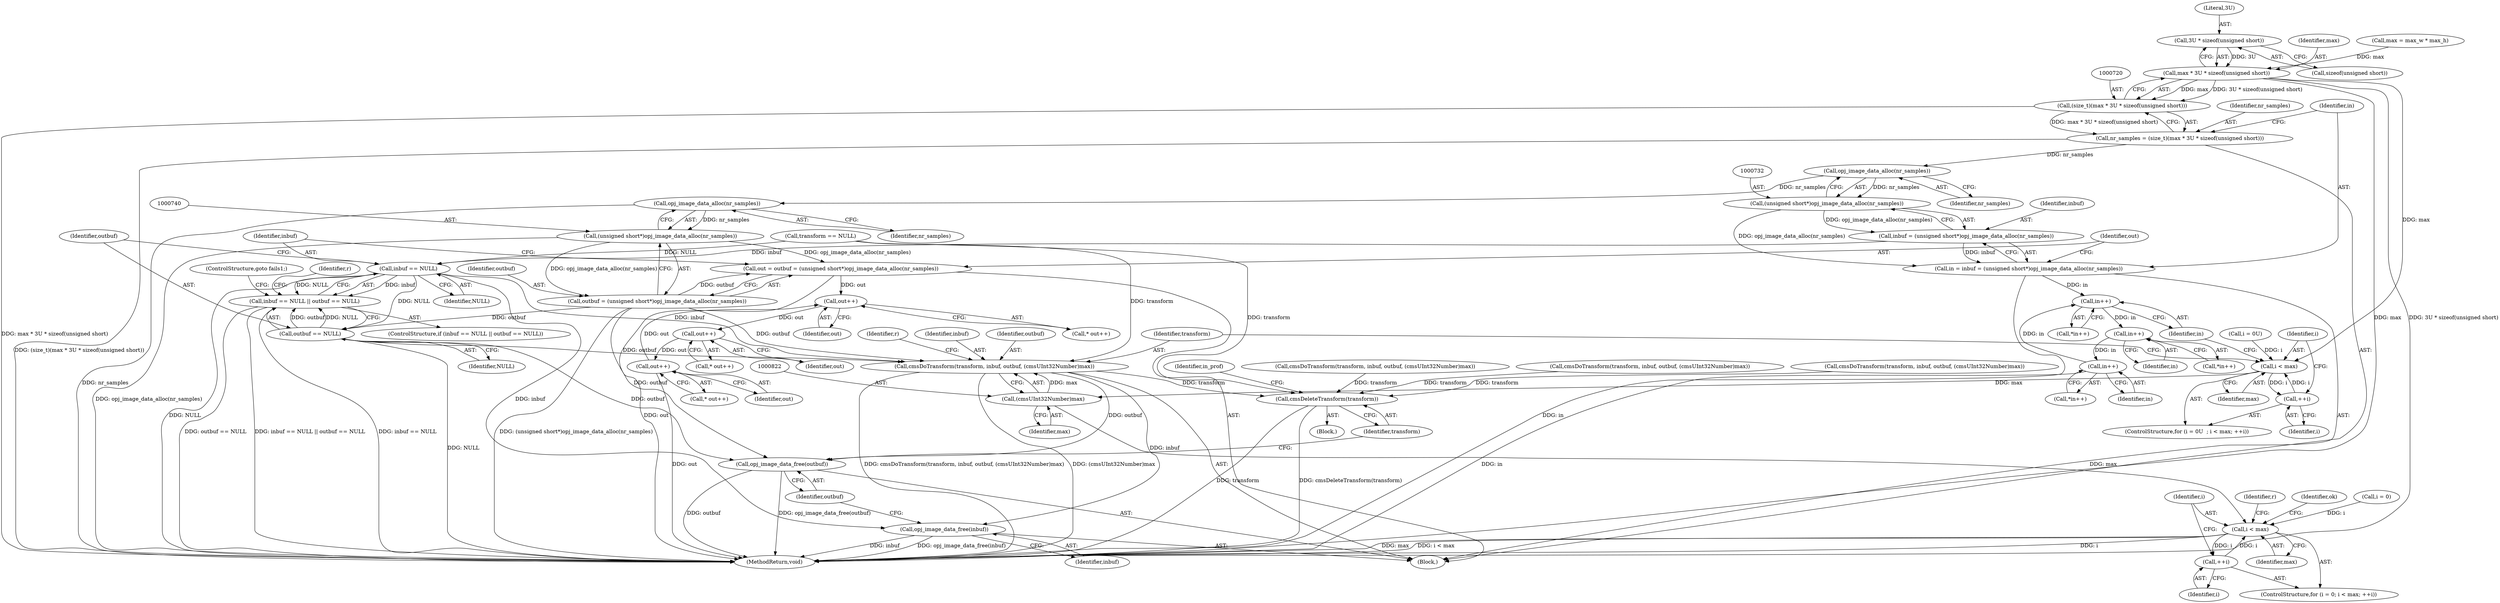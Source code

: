 digraph "0_openjpeg_2e5ab1d9987831c981ff05862e8ccf1381ed58ea@API" {
"1000723" [label="(Call,3U * sizeof(unsigned short))"];
"1000721" [label="(Call,max * 3U * sizeof(unsigned short))"];
"1000719" [label="(Call,(size_t)(max * 3U * sizeof(unsigned short)))"];
"1000717" [label="(Call,nr_samples = (size_t)(max * 3U * sizeof(unsigned short)))"];
"1000733" [label="(Call,opj_image_data_alloc(nr_samples))"];
"1000731" [label="(Call,(unsigned short*)opj_image_data_alloc(nr_samples))"];
"1000727" [label="(Call,in = inbuf = (unsigned short*)opj_image_data_alloc(nr_samples))"];
"1000792" [label="(Call,in++)"];
"1000801" [label="(Call,in++)"];
"1000810" [label="(Call,in++)"];
"1000729" [label="(Call,inbuf = (unsigned short*)opj_image_data_alloc(nr_samples))"];
"1000745" [label="(Call,inbuf == NULL)"];
"1000744" [label="(Call,inbuf == NULL || outbuf == NULL)"];
"1000748" [label="(Call,outbuf == NULL)"];
"1000817" [label="(Call,cmsDoTransform(transform, inbuf, outbuf, (cmsUInt32Number)max))"];
"1000892" [label="(Call,opj_image_data_free(inbuf))"];
"1000894" [label="(Call,opj_image_data_free(outbuf))"];
"1001473" [label="(Call,cmsDeleteTransform(transform))"];
"1000741" [label="(Call,opj_image_data_alloc(nr_samples))"];
"1000739" [label="(Call,(unsigned short*)opj_image_data_alloc(nr_samples))"];
"1000735" [label="(Call,out = outbuf = (unsigned short*)opj_image_data_alloc(nr_samples))"];
"1000868" [label="(Call,out++)"];
"1000877" [label="(Call,out++)"];
"1000886" [label="(Call,out++)"];
"1000737" [label="(Call,outbuf = (unsigned short*)opj_image_data_alloc(nr_samples))"];
"1000784" [label="(Call,i < max)"];
"1000787" [label="(Call,++i)"];
"1000821" [label="(Call,(cmsUInt32Number)max)"];
"1000855" [label="(Call,i < max)"];
"1000858" [label="(Call,++i)"];
"1000736" [label="(Identifier,out)"];
"1000869" [label="(Identifier,out)"];
"1000707" [label="(Block,)"];
"1000886" [label="(Call,out++)"];
"1000858" [label="(Call,++i)"];
"1000800" [label="(Call,*in++)"];
"1000787" [label="(Call,++i)"];
"1000728" [label="(Identifier,in)"];
"1000752" [label="(ControlStructure,goto fails1;)"];
"1000864" [label="(Identifier,r)"];
"1000784" [label="(Call,i < max)"];
"1000785" [label="(Identifier,i)"];
"1000727" [label="(Call,in = inbuf = (unsigned short*)opj_image_data_alloc(nr_samples))"];
"1000730" [label="(Identifier,inbuf)"];
"1000876" [label="(Call,* out++)"];
"1001476" [label="(Identifier,in_prof)"];
"1000793" [label="(Identifier,in)"];
"1000857" [label="(Identifier,max)"];
"1000724" [label="(Literal,3U)"];
"1001487" [label="(MethodReturn,void)"];
"1000754" [label="(Identifier,r)"];
"1001097" [label="(Call,cmsDoTransform(transform, inbuf, outbuf, (cmsUInt32Number)max))"];
"1001473" [label="(Call,cmsDeleteTransform(transform))"];
"1000811" [label="(Identifier,in)"];
"1000895" [label="(Identifier,outbuf)"];
"1000887" [label="(Identifier,out)"];
"1000867" [label="(Call,* out++)"];
"1000742" [label="(Identifier,nr_samples)"];
"1000719" [label="(Call,(size_t)(max * 3U * sizeof(unsigned short)))"];
"1000735" [label="(Call,out = outbuf = (unsigned short*)opj_image_data_alloc(nr_samples))"];
"1000718" [label="(Identifier,nr_samples)"];
"1000717" [label="(Call,nr_samples = (size_t)(max * 3U * sizeof(unsigned short)))"];
"1000722" [label="(Identifier,max)"];
"1000739" [label="(Call,(unsigned short*)opj_image_data_alloc(nr_samples))"];
"1000893" [label="(Identifier,inbuf)"];
"1000856" [label="(Identifier,i)"];
"1000801" [label="(Call,in++)"];
"1000731" [label="(Call,(unsigned short*)opj_image_data_alloc(nr_samples))"];
"1000733" [label="(Call,opj_image_data_alloc(nr_samples))"];
"1000788" [label="(Identifier,i)"];
"1000729" [label="(Call,inbuf = (unsigned short*)opj_image_data_alloc(nr_samples))"];
"1000892" [label="(Call,opj_image_data_free(inbuf))"];
"1000492" [label="(Call,transform == NULL)"];
"1000786" [label="(Identifier,max)"];
"1000750" [label="(Identifier,NULL)"];
"1000781" [label="(Call,i = 0U)"];
"1000823" [label="(Identifier,max)"];
"1000817" [label="(Call,cmsDoTransform(transform, inbuf, outbuf, (cmsUInt32Number)max))"];
"1000113" [label="(Block,)"];
"1000825" [label="(Identifier,r)"];
"1000792" [label="(Call,in++)"];
"1000743" [label="(ControlStructure,if (inbuf == NULL || outbuf == NULL))"];
"1000877" [label="(Call,out++)"];
"1001383" [label="(Call,cmsDoTransform(transform, inbuf, outbuf, (cmsUInt32Number)max))"];
"1001474" [label="(Identifier,transform)"];
"1000712" [label="(Call,max = max_w * max_h)"];
"1000747" [label="(Identifier,NULL)"];
"1000889" [label="(Identifier,ok)"];
"1000741" [label="(Call,opj_image_data_alloc(nr_samples))"];
"1000723" [label="(Call,3U * sizeof(unsigned short))"];
"1000885" [label="(Call,* out++)"];
"1000627" [label="(Call,cmsDoTransform(transform, inbuf, outbuf, (cmsUInt32Number)max))"];
"1000744" [label="(Call,inbuf == NULL || outbuf == NULL)"];
"1000878" [label="(Identifier,out)"];
"1000818" [label="(Identifier,transform)"];
"1000780" [label="(ControlStructure,for (i = 0U  ; i < max; ++i))"];
"1000810" [label="(Call,in++)"];
"1000745" [label="(Call,inbuf == NULL)"];
"1000819" [label="(Identifier,inbuf)"];
"1000894" [label="(Call,opj_image_data_free(outbuf))"];
"1000746" [label="(Identifier,inbuf)"];
"1000859" [label="(Identifier,i)"];
"1000852" [label="(Call,i = 0)"];
"1000738" [label="(Identifier,outbuf)"];
"1000820" [label="(Identifier,outbuf)"];
"1000851" [label="(ControlStructure,for (i = 0; i < max; ++i))"];
"1000721" [label="(Call,max * 3U * sizeof(unsigned short))"];
"1000737" [label="(Call,outbuf = (unsigned short*)opj_image_data_alloc(nr_samples))"];
"1000749" [label="(Identifier,outbuf)"];
"1000802" [label="(Identifier,in)"];
"1000734" [label="(Identifier,nr_samples)"];
"1000821" [label="(Call,(cmsUInt32Number)max)"];
"1000868" [label="(Call,out++)"];
"1000725" [label="(Call,sizeof(unsigned short))"];
"1000791" [label="(Call,*in++)"];
"1000855" [label="(Call,i < max)"];
"1000809" [label="(Call,*in++)"];
"1000748" [label="(Call,outbuf == NULL)"];
"1000723" -> "1000721"  [label="AST: "];
"1000723" -> "1000725"  [label="CFG: "];
"1000724" -> "1000723"  [label="AST: "];
"1000725" -> "1000723"  [label="AST: "];
"1000721" -> "1000723"  [label="CFG: "];
"1000723" -> "1000721"  [label="DDG: 3U"];
"1000721" -> "1000719"  [label="AST: "];
"1000722" -> "1000721"  [label="AST: "];
"1000719" -> "1000721"  [label="CFG: "];
"1000721" -> "1001487"  [label="DDG: max"];
"1000721" -> "1001487"  [label="DDG: 3U * sizeof(unsigned short)"];
"1000721" -> "1000719"  [label="DDG: max"];
"1000721" -> "1000719"  [label="DDG: 3U * sizeof(unsigned short)"];
"1000712" -> "1000721"  [label="DDG: max"];
"1000721" -> "1000784"  [label="DDG: max"];
"1000719" -> "1000717"  [label="AST: "];
"1000720" -> "1000719"  [label="AST: "];
"1000717" -> "1000719"  [label="CFG: "];
"1000719" -> "1001487"  [label="DDG: max * 3U * sizeof(unsigned short)"];
"1000719" -> "1000717"  [label="DDG: max * 3U * sizeof(unsigned short)"];
"1000717" -> "1000707"  [label="AST: "];
"1000718" -> "1000717"  [label="AST: "];
"1000728" -> "1000717"  [label="CFG: "];
"1000717" -> "1001487"  [label="DDG: (size_t)(max * 3U * sizeof(unsigned short))"];
"1000717" -> "1000733"  [label="DDG: nr_samples"];
"1000733" -> "1000731"  [label="AST: "];
"1000733" -> "1000734"  [label="CFG: "];
"1000734" -> "1000733"  [label="AST: "];
"1000731" -> "1000733"  [label="CFG: "];
"1000733" -> "1000731"  [label="DDG: nr_samples"];
"1000733" -> "1000741"  [label="DDG: nr_samples"];
"1000731" -> "1000729"  [label="AST: "];
"1000732" -> "1000731"  [label="AST: "];
"1000729" -> "1000731"  [label="CFG: "];
"1000731" -> "1000727"  [label="DDG: opj_image_data_alloc(nr_samples)"];
"1000731" -> "1000729"  [label="DDG: opj_image_data_alloc(nr_samples)"];
"1000727" -> "1000707"  [label="AST: "];
"1000727" -> "1000729"  [label="CFG: "];
"1000728" -> "1000727"  [label="AST: "];
"1000729" -> "1000727"  [label="AST: "];
"1000736" -> "1000727"  [label="CFG: "];
"1000727" -> "1001487"  [label="DDG: in"];
"1000729" -> "1000727"  [label="DDG: inbuf"];
"1000727" -> "1000792"  [label="DDG: in"];
"1000792" -> "1000791"  [label="AST: "];
"1000792" -> "1000793"  [label="CFG: "];
"1000793" -> "1000792"  [label="AST: "];
"1000791" -> "1000792"  [label="CFG: "];
"1000810" -> "1000792"  [label="DDG: in"];
"1000792" -> "1000801"  [label="DDG: in"];
"1000801" -> "1000800"  [label="AST: "];
"1000801" -> "1000802"  [label="CFG: "];
"1000802" -> "1000801"  [label="AST: "];
"1000800" -> "1000801"  [label="CFG: "];
"1000801" -> "1000810"  [label="DDG: in"];
"1000810" -> "1000809"  [label="AST: "];
"1000810" -> "1000811"  [label="CFG: "];
"1000811" -> "1000810"  [label="AST: "];
"1000809" -> "1000810"  [label="CFG: "];
"1000810" -> "1001487"  [label="DDG: in"];
"1000730" -> "1000729"  [label="AST: "];
"1000729" -> "1000745"  [label="DDG: inbuf"];
"1000745" -> "1000744"  [label="AST: "];
"1000745" -> "1000747"  [label="CFG: "];
"1000746" -> "1000745"  [label="AST: "];
"1000747" -> "1000745"  [label="AST: "];
"1000749" -> "1000745"  [label="CFG: "];
"1000744" -> "1000745"  [label="CFG: "];
"1000745" -> "1001487"  [label="DDG: NULL"];
"1000745" -> "1000744"  [label="DDG: inbuf"];
"1000745" -> "1000744"  [label="DDG: NULL"];
"1000492" -> "1000745"  [label="DDG: NULL"];
"1000745" -> "1000748"  [label="DDG: NULL"];
"1000745" -> "1000817"  [label="DDG: inbuf"];
"1000745" -> "1000892"  [label="DDG: inbuf"];
"1000744" -> "1000743"  [label="AST: "];
"1000744" -> "1000748"  [label="CFG: "];
"1000748" -> "1000744"  [label="AST: "];
"1000752" -> "1000744"  [label="CFG: "];
"1000754" -> "1000744"  [label="CFG: "];
"1000744" -> "1001487"  [label="DDG: outbuf == NULL"];
"1000744" -> "1001487"  [label="DDG: inbuf == NULL || outbuf == NULL"];
"1000744" -> "1001487"  [label="DDG: inbuf == NULL"];
"1000748" -> "1000744"  [label="DDG: outbuf"];
"1000748" -> "1000744"  [label="DDG: NULL"];
"1000748" -> "1000750"  [label="CFG: "];
"1000749" -> "1000748"  [label="AST: "];
"1000750" -> "1000748"  [label="AST: "];
"1000748" -> "1001487"  [label="DDG: NULL"];
"1000737" -> "1000748"  [label="DDG: outbuf"];
"1000748" -> "1000817"  [label="DDG: outbuf"];
"1000748" -> "1000894"  [label="DDG: outbuf"];
"1000817" -> "1000707"  [label="AST: "];
"1000817" -> "1000821"  [label="CFG: "];
"1000818" -> "1000817"  [label="AST: "];
"1000819" -> "1000817"  [label="AST: "];
"1000820" -> "1000817"  [label="AST: "];
"1000821" -> "1000817"  [label="AST: "];
"1000825" -> "1000817"  [label="CFG: "];
"1000817" -> "1001487"  [label="DDG: cmsDoTransform(transform, inbuf, outbuf, (cmsUInt32Number)max)"];
"1000817" -> "1001487"  [label="DDG: (cmsUInt32Number)max"];
"1000492" -> "1000817"  [label="DDG: transform"];
"1000737" -> "1000817"  [label="DDG: outbuf"];
"1000821" -> "1000817"  [label="DDG: max"];
"1000817" -> "1000892"  [label="DDG: inbuf"];
"1000817" -> "1000894"  [label="DDG: outbuf"];
"1000817" -> "1001473"  [label="DDG: transform"];
"1000892" -> "1000707"  [label="AST: "];
"1000892" -> "1000893"  [label="CFG: "];
"1000893" -> "1000892"  [label="AST: "];
"1000895" -> "1000892"  [label="CFG: "];
"1000892" -> "1001487"  [label="DDG: inbuf"];
"1000892" -> "1001487"  [label="DDG: opj_image_data_free(inbuf)"];
"1000894" -> "1000707"  [label="AST: "];
"1000894" -> "1000895"  [label="CFG: "];
"1000895" -> "1000894"  [label="AST: "];
"1001474" -> "1000894"  [label="CFG: "];
"1000894" -> "1001487"  [label="DDG: outbuf"];
"1000894" -> "1001487"  [label="DDG: opj_image_data_free(outbuf)"];
"1000737" -> "1000894"  [label="DDG: outbuf"];
"1001473" -> "1000113"  [label="AST: "];
"1001473" -> "1001474"  [label="CFG: "];
"1001474" -> "1001473"  [label="AST: "];
"1001476" -> "1001473"  [label="CFG: "];
"1001473" -> "1001487"  [label="DDG: transform"];
"1001473" -> "1001487"  [label="DDG: cmsDeleteTransform(transform)"];
"1001097" -> "1001473"  [label="DDG: transform"];
"1000492" -> "1001473"  [label="DDG: transform"];
"1001383" -> "1001473"  [label="DDG: transform"];
"1000627" -> "1001473"  [label="DDG: transform"];
"1000741" -> "1000739"  [label="AST: "];
"1000741" -> "1000742"  [label="CFG: "];
"1000742" -> "1000741"  [label="AST: "];
"1000739" -> "1000741"  [label="CFG: "];
"1000741" -> "1001487"  [label="DDG: nr_samples"];
"1000741" -> "1000739"  [label="DDG: nr_samples"];
"1000739" -> "1000737"  [label="AST: "];
"1000740" -> "1000739"  [label="AST: "];
"1000737" -> "1000739"  [label="CFG: "];
"1000739" -> "1001487"  [label="DDG: opj_image_data_alloc(nr_samples)"];
"1000739" -> "1000735"  [label="DDG: opj_image_data_alloc(nr_samples)"];
"1000739" -> "1000737"  [label="DDG: opj_image_data_alloc(nr_samples)"];
"1000735" -> "1000707"  [label="AST: "];
"1000735" -> "1000737"  [label="CFG: "];
"1000736" -> "1000735"  [label="AST: "];
"1000737" -> "1000735"  [label="AST: "];
"1000746" -> "1000735"  [label="CFG: "];
"1000735" -> "1001487"  [label="DDG: out"];
"1000737" -> "1000735"  [label="DDG: outbuf"];
"1000735" -> "1000868"  [label="DDG: out"];
"1000868" -> "1000867"  [label="AST: "];
"1000868" -> "1000869"  [label="CFG: "];
"1000869" -> "1000868"  [label="AST: "];
"1000867" -> "1000868"  [label="CFG: "];
"1000886" -> "1000868"  [label="DDG: out"];
"1000868" -> "1000877"  [label="DDG: out"];
"1000877" -> "1000876"  [label="AST: "];
"1000877" -> "1000878"  [label="CFG: "];
"1000878" -> "1000877"  [label="AST: "];
"1000876" -> "1000877"  [label="CFG: "];
"1000877" -> "1000886"  [label="DDG: out"];
"1000886" -> "1000885"  [label="AST: "];
"1000886" -> "1000887"  [label="CFG: "];
"1000887" -> "1000886"  [label="AST: "];
"1000885" -> "1000886"  [label="CFG: "];
"1000886" -> "1001487"  [label="DDG: out"];
"1000738" -> "1000737"  [label="AST: "];
"1000737" -> "1001487"  [label="DDG: (unsigned short*)opj_image_data_alloc(nr_samples)"];
"1000784" -> "1000780"  [label="AST: "];
"1000784" -> "1000786"  [label="CFG: "];
"1000785" -> "1000784"  [label="AST: "];
"1000786" -> "1000784"  [label="AST: "];
"1000793" -> "1000784"  [label="CFG: "];
"1000818" -> "1000784"  [label="CFG: "];
"1000787" -> "1000784"  [label="DDG: i"];
"1000781" -> "1000784"  [label="DDG: i"];
"1000784" -> "1000787"  [label="DDG: i"];
"1000784" -> "1000821"  [label="DDG: max"];
"1000787" -> "1000780"  [label="AST: "];
"1000787" -> "1000788"  [label="CFG: "];
"1000788" -> "1000787"  [label="AST: "];
"1000785" -> "1000787"  [label="CFG: "];
"1000821" -> "1000823"  [label="CFG: "];
"1000822" -> "1000821"  [label="AST: "];
"1000823" -> "1000821"  [label="AST: "];
"1000821" -> "1000855"  [label="DDG: max"];
"1000855" -> "1000851"  [label="AST: "];
"1000855" -> "1000857"  [label="CFG: "];
"1000856" -> "1000855"  [label="AST: "];
"1000857" -> "1000855"  [label="AST: "];
"1000864" -> "1000855"  [label="CFG: "];
"1000889" -> "1000855"  [label="CFG: "];
"1000855" -> "1001487"  [label="DDG: max"];
"1000855" -> "1001487"  [label="DDG: i < max"];
"1000855" -> "1001487"  [label="DDG: i"];
"1000852" -> "1000855"  [label="DDG: i"];
"1000858" -> "1000855"  [label="DDG: i"];
"1000855" -> "1000858"  [label="DDG: i"];
"1000858" -> "1000851"  [label="AST: "];
"1000858" -> "1000859"  [label="CFG: "];
"1000859" -> "1000858"  [label="AST: "];
"1000856" -> "1000858"  [label="CFG: "];
}
